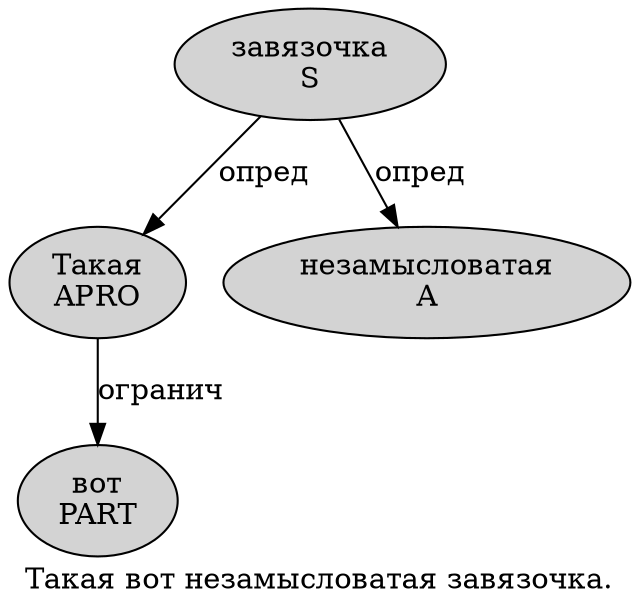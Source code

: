 digraph SENTENCE_4079 {
	graph [label="Такая вот незамысловатая завязочка."]
	node [style=filled]
		0 [label="Такая
APRO" color="" fillcolor=lightgray penwidth=1 shape=ellipse]
		1 [label="вот
PART" color="" fillcolor=lightgray penwidth=1 shape=ellipse]
		2 [label="незамысловатая
A" color="" fillcolor=lightgray penwidth=1 shape=ellipse]
		3 [label="завязочка
S" color="" fillcolor=lightgray penwidth=1 shape=ellipse]
			0 -> 1 [label="огранич"]
			3 -> 0 [label="опред"]
			3 -> 2 [label="опред"]
}